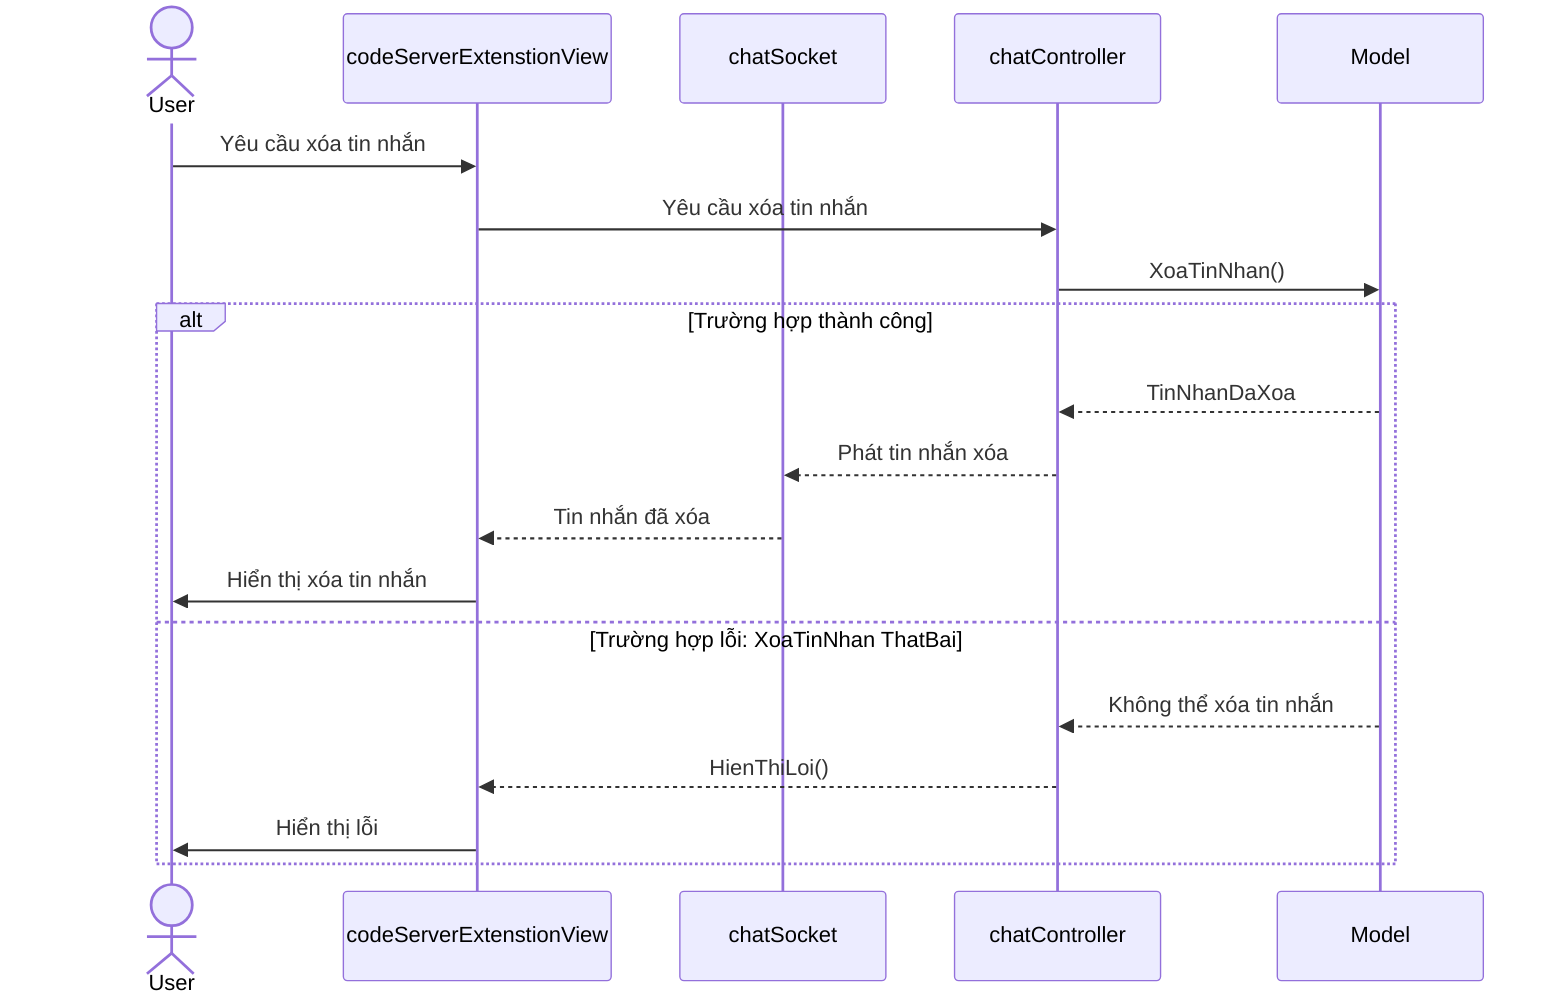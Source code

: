 sequenceDiagram
    Actor User
    participant codeServerExtenstionView
    participant chatSocket
    participant chatController
    participant Model

    User->>codeServerExtenstionView: Yêu cầu xóa tin nhắn
    codeServerExtenstionView->>chatController: Yêu cầu xóa tin nhắn
    chatController->>Model: XoaTinNhan()
    alt Trường hợp thành công
        Model-->>chatController: TinNhanDaXoa
        chatController-->>chatSocket: Phát tin nhắn xóa
        chatSocket-->>codeServerExtenstionView: Tin nhắn đã xóa
        codeServerExtenstionView->>User: Hiển thị xóa tin nhắn
    else Trường hợp lỗi: XoaTinNhan ThatBai
        Model-->>chatController: Không thể xóa tin nhắn
        chatController-->>codeServerExtenstionView: HienThiLoi()
        codeServerExtenstionView->>User: Hiển thị lỗi
    end